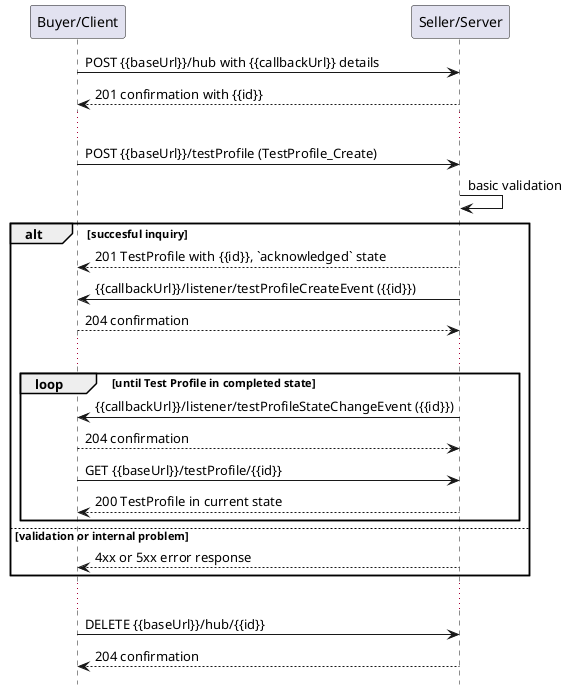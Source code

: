 @startuml useCase1Notification

hide footbox

participant "Buyer/Client" as A
participant "Seller/Server" as SOF

A -> SOF : POST {{baseUrl}}/hub with {{callbackUrl}} details
SOF --> A: 201 confirmation with {{id}}
...
A -> SOF : POST {{baseUrl}}/testProfile (TestProfile_Create)
SOF -> SOF : basic validation

alt succesful inquiry
  SOF --> A : 201 TestProfile with {{id}}, `acknowledged` state 
  SOF -> A: {{callbackUrl}}/listener/testProfileCreateEvent ({{id}})
  A --> SOF : 204 confirmation

  ...

  group loop [until Test Profile in completed state]
      SOF -> A: {{callbackUrl}}/listener/testProfileStateChangeEvent ({{id}})
      A --> SOF : 204 confirmation
      A -> SOF :   GET {{baseUrl}}/testProfile/{{id}}
      return 200 TestProfile in current state
  end

else validation or internal problem
  SOF --> A : 4xx or 5xx error response
end 

...

A -> SOF : DELETE {{baseUrl}}/hub/{{id}} 
SOF -->  A : 204 confirmation

@enduml